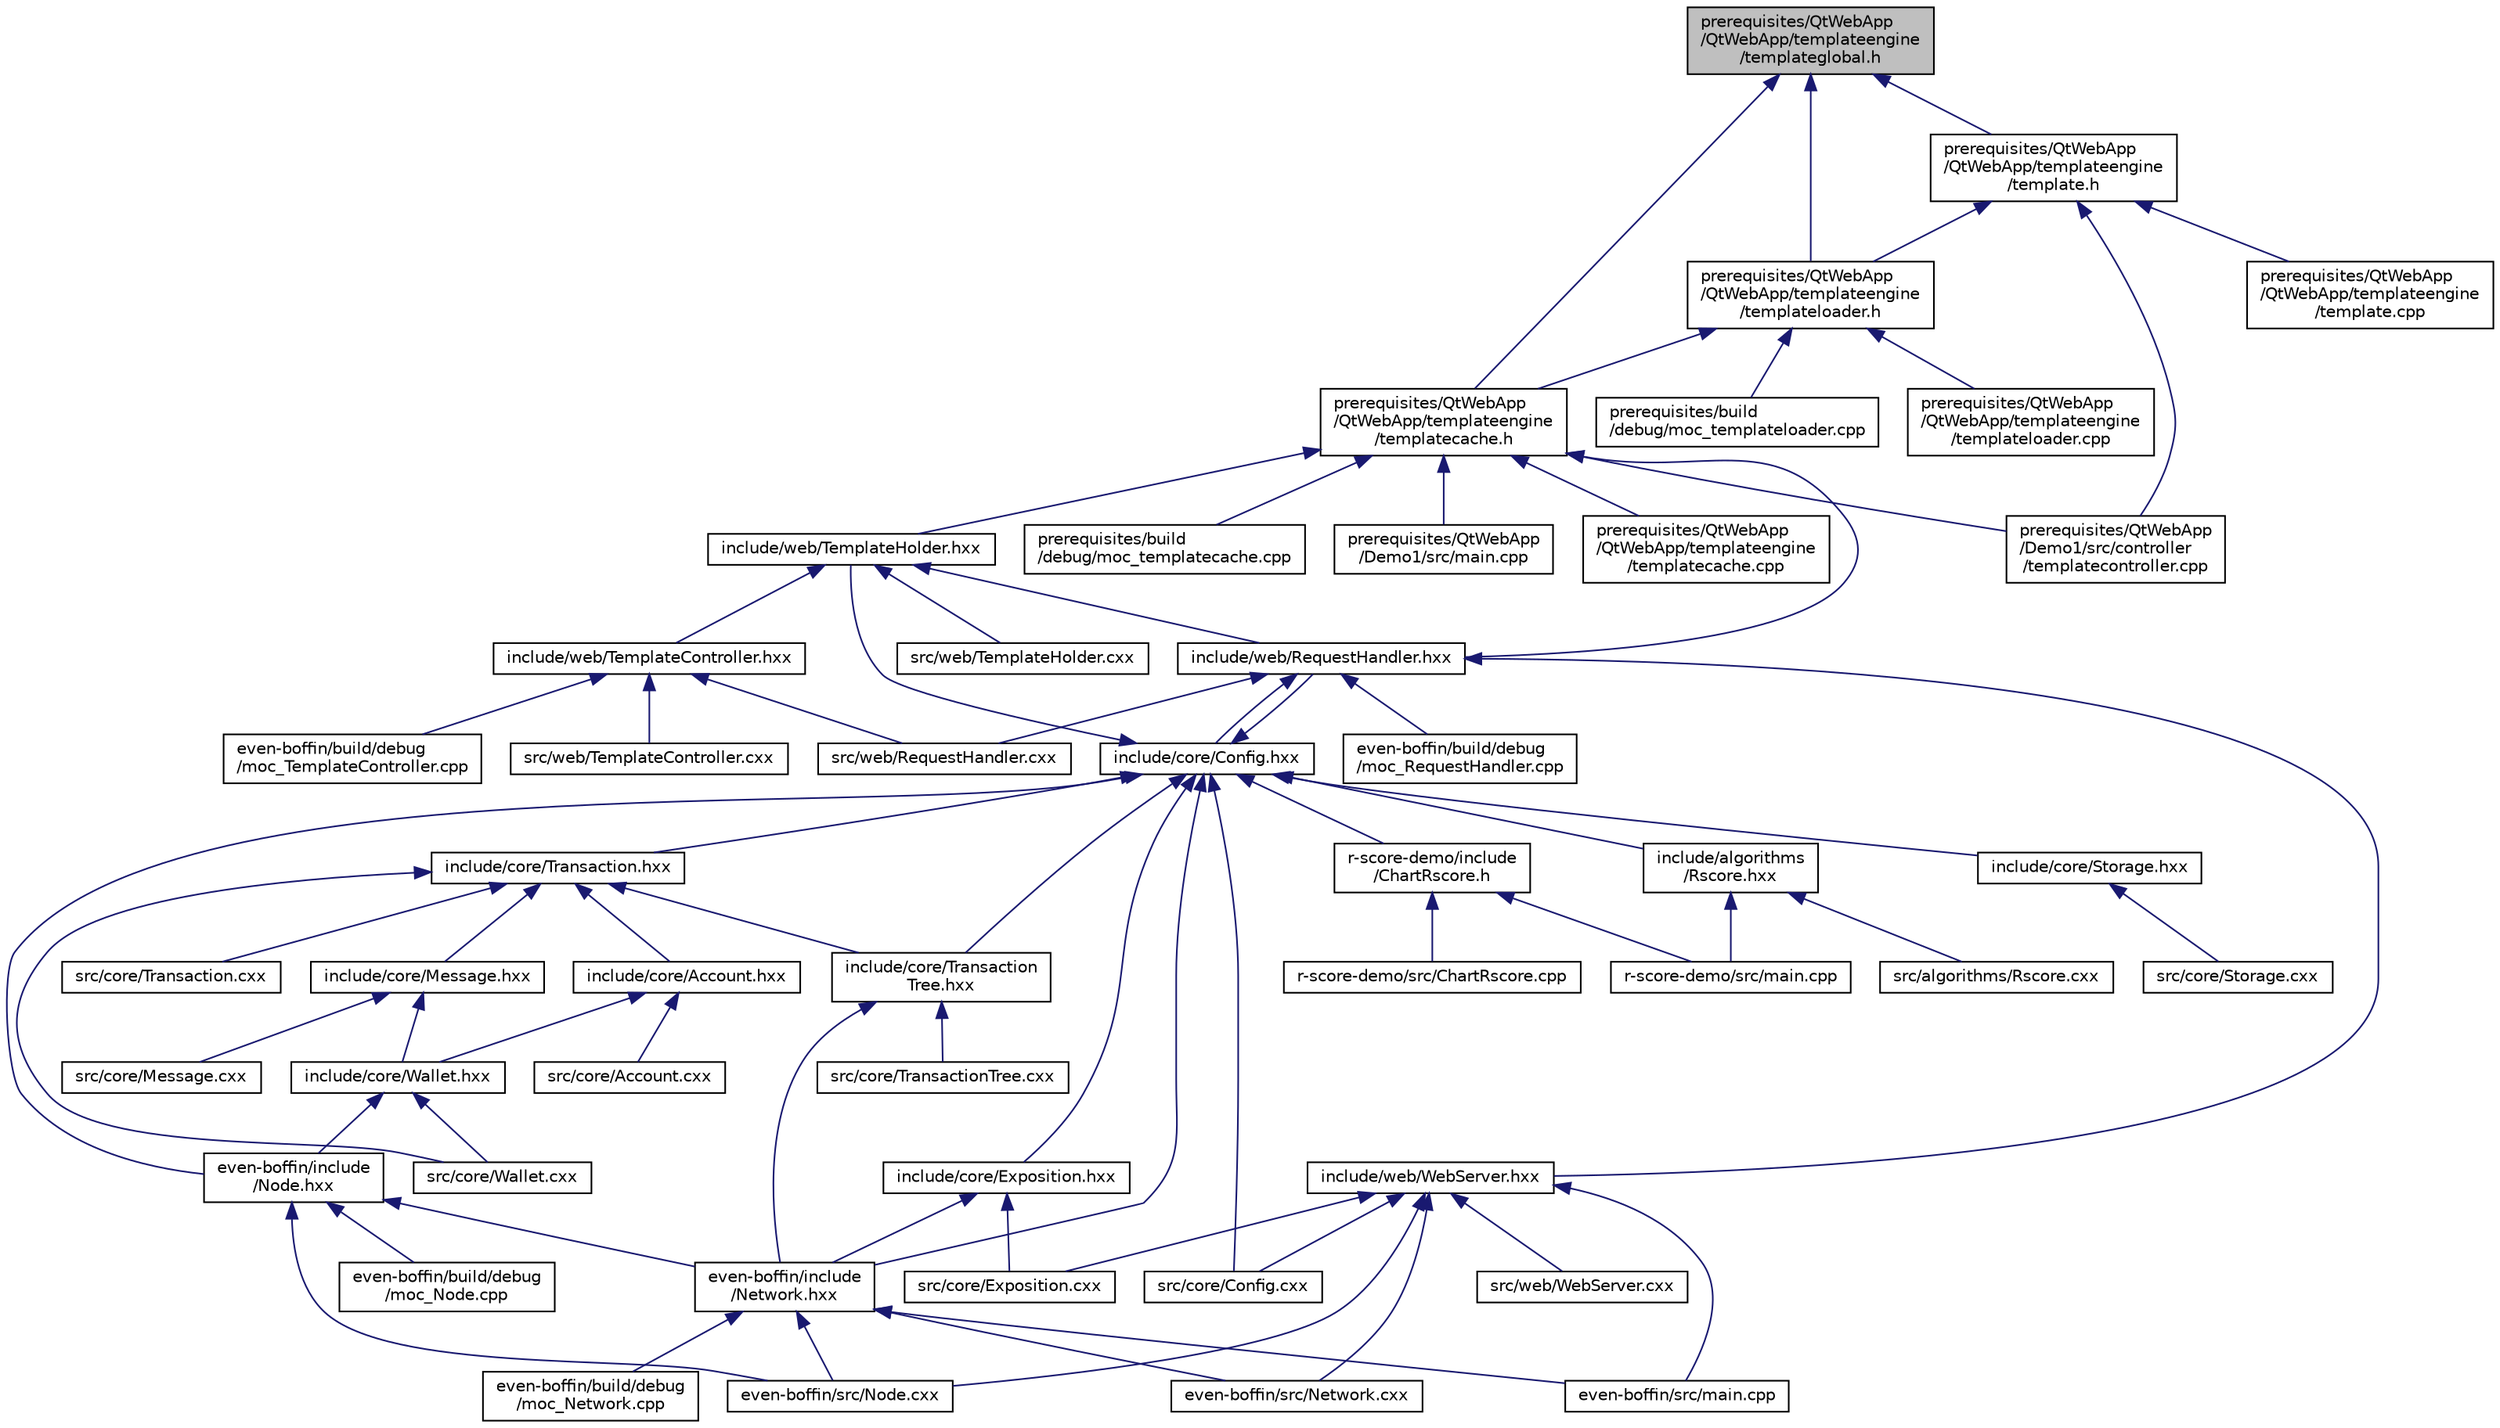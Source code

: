 digraph "prerequisites/QtWebApp/QtWebApp/templateengine/templateglobal.h"
{
  edge [fontname="Helvetica",fontsize="10",labelfontname="Helvetica",labelfontsize="10"];
  node [fontname="Helvetica",fontsize="10",shape=record];
  Node2 [label="prerequisites/QtWebApp\l/QtWebApp/templateengine\l/templateglobal.h",height=0.2,width=0.4,color="black", fillcolor="grey75", style="filled", fontcolor="black"];
  Node2 -> Node3 [dir="back",color="midnightblue",fontsize="10",style="solid"];
  Node3 [label="prerequisites/QtWebApp\l/QtWebApp/templateengine\l/templatecache.h",height=0.2,width=0.4,color="black", fillcolor="white", style="filled",URL="$templatecache_8h_source.html"];
  Node3 -> Node4 [dir="back",color="midnightblue",fontsize="10",style="solid"];
  Node4 [label="include/web/TemplateHolder.hxx",height=0.2,width=0.4,color="black", fillcolor="white", style="filled",URL="$_template_holder_8hxx.html"];
  Node4 -> Node5 [dir="back",color="midnightblue",fontsize="10",style="solid"];
  Node5 [label="include/web/RequestHandler.hxx",height=0.2,width=0.4,color="black", fillcolor="white", style="filled",URL="$_request_handler_8hxx_source.html"];
  Node5 -> Node6 [dir="back",color="midnightblue",fontsize="10",style="solid"];
  Node6 [label="even-boffin/build/debug\l/moc_RequestHandler.cpp",height=0.2,width=0.4,color="black", fillcolor="white", style="filled",URL="$moc___request_handler_8cpp_source.html"];
  Node5 -> Node7 [dir="back",color="midnightblue",fontsize="10",style="solid"];
  Node7 [label="include/core/Config.hxx",height=0.2,width=0.4,color="black", fillcolor="white", style="filled",URL="$_config_8hxx.html"];
  Node7 -> Node8 [dir="back",color="midnightblue",fontsize="10",style="solid"];
  Node8 [label="even-boffin/include\l/Network.hxx",height=0.2,width=0.4,color="black", fillcolor="white", style="filled",URL="$_network_8hxx.html"];
  Node8 -> Node9 [dir="back",color="midnightblue",fontsize="10",style="solid"];
  Node9 [label="even-boffin/build/debug\l/moc_Network.cpp",height=0.2,width=0.4,color="black", fillcolor="white", style="filled",URL="$moc___network_8cpp_source.html"];
  Node8 -> Node10 [dir="back",color="midnightblue",fontsize="10",style="solid"];
  Node10 [label="even-boffin/src/main.cpp",height=0.2,width=0.4,color="black", fillcolor="white", style="filled",URL="$even-boffin_2src_2main_8cpp_source.html"];
  Node8 -> Node11 [dir="back",color="midnightblue",fontsize="10",style="solid"];
  Node11 [label="even-boffin/src/Network.cxx",height=0.2,width=0.4,color="black", fillcolor="white", style="filled",URL="$_network_8cxx.html"];
  Node8 -> Node12 [dir="back",color="midnightblue",fontsize="10",style="solid"];
  Node12 [label="even-boffin/src/Node.cxx",height=0.2,width=0.4,color="black", fillcolor="white", style="filled",URL="$_node_8cxx.html"];
  Node7 -> Node13 [dir="back",color="midnightblue",fontsize="10",style="solid"];
  Node13 [label="even-boffin/include\l/Node.hxx",height=0.2,width=0.4,color="black", fillcolor="white", style="filled",URL="$_node_8hxx.html"];
  Node13 -> Node8 [dir="back",color="midnightblue",fontsize="10",style="solid"];
  Node13 -> Node14 [dir="back",color="midnightblue",fontsize="10",style="solid"];
  Node14 [label="even-boffin/build/debug\l/moc_Node.cpp",height=0.2,width=0.4,color="black", fillcolor="white", style="filled",URL="$moc___node_8cpp_source.html"];
  Node13 -> Node12 [dir="back",color="midnightblue",fontsize="10",style="solid"];
  Node7 -> Node5 [dir="back",color="midnightblue",fontsize="10",style="solid"];
  Node7 -> Node4 [dir="back",color="midnightblue",fontsize="10",style="solid"];
  Node7 -> Node15 [dir="back",color="midnightblue",fontsize="10",style="solid"];
  Node15 [label="include/algorithms\l/Rscore.hxx",height=0.2,width=0.4,color="black", fillcolor="white", style="filled",URL="$_rscore_8hxx.html",tooltip="Entity for count r-Score value from input parameters. "];
  Node15 -> Node16 [dir="back",color="midnightblue",fontsize="10",style="solid"];
  Node16 [label="r-score-demo/src/main.cpp",height=0.2,width=0.4,color="black", fillcolor="white", style="filled",URL="$r-score-demo_2src_2main_8cpp_source.html"];
  Node15 -> Node17 [dir="back",color="midnightblue",fontsize="10",style="solid"];
  Node17 [label="src/algorithms/Rscore.cxx",height=0.2,width=0.4,color="black", fillcolor="white", style="filled",URL="$_rscore_8cxx.html",tooltip="Entity for count r-Score value from input parameters. "];
  Node7 -> Node18 [dir="back",color="midnightblue",fontsize="10",style="solid"];
  Node18 [label="include/core/Transaction.hxx",height=0.2,width=0.4,color="black", fillcolor="white", style="filled",URL="$_transaction_8hxx.html"];
  Node18 -> Node19 [dir="back",color="midnightblue",fontsize="10",style="solid"];
  Node19 [label="include/core/Account.hxx",height=0.2,width=0.4,color="black", fillcolor="white", style="filled",URL="$_account_8hxx.html"];
  Node19 -> Node20 [dir="back",color="midnightblue",fontsize="10",style="solid"];
  Node20 [label="include/core/Wallet.hxx",height=0.2,width=0.4,color="black", fillcolor="white", style="filled",URL="$_wallet_8hxx.html"];
  Node20 -> Node13 [dir="back",color="midnightblue",fontsize="10",style="solid"];
  Node20 -> Node21 [dir="back",color="midnightblue",fontsize="10",style="solid"];
  Node21 [label="src/core/Wallet.cxx",height=0.2,width=0.4,color="black", fillcolor="white", style="filled",URL="$_wallet_8cxx.html"];
  Node19 -> Node22 [dir="back",color="midnightblue",fontsize="10",style="solid"];
  Node22 [label="src/core/Account.cxx",height=0.2,width=0.4,color="black", fillcolor="white", style="filled",URL="$_account_8cxx.html"];
  Node18 -> Node23 [dir="back",color="midnightblue",fontsize="10",style="solid"];
  Node23 [label="include/core/Message.hxx",height=0.2,width=0.4,color="black", fillcolor="white", style="filled",URL="$_message_8hxx.html"];
  Node23 -> Node20 [dir="back",color="midnightblue",fontsize="10",style="solid"];
  Node23 -> Node24 [dir="back",color="midnightblue",fontsize="10",style="solid"];
  Node24 [label="src/core/Message.cxx",height=0.2,width=0.4,color="black", fillcolor="white", style="filled",URL="$_message_8cxx.html"];
  Node18 -> Node25 [dir="back",color="midnightblue",fontsize="10",style="solid"];
  Node25 [label="include/core/Transaction\lTree.hxx",height=0.2,width=0.4,color="black", fillcolor="white", style="filled",URL="$_transaction_tree_8hxx.html"];
  Node25 -> Node8 [dir="back",color="midnightblue",fontsize="10",style="solid"];
  Node25 -> Node26 [dir="back",color="midnightblue",fontsize="10",style="solid"];
  Node26 [label="src/core/TransactionTree.cxx",height=0.2,width=0.4,color="black", fillcolor="white", style="filled",URL="$_transaction_tree_8cxx.html"];
  Node18 -> Node27 [dir="back",color="midnightblue",fontsize="10",style="solid"];
  Node27 [label="src/core/Transaction.cxx",height=0.2,width=0.4,color="black", fillcolor="white", style="filled",URL="$_transaction_8cxx.html"];
  Node18 -> Node21 [dir="back",color="midnightblue",fontsize="10",style="solid"];
  Node7 -> Node28 [dir="back",color="midnightblue",fontsize="10",style="solid"];
  Node28 [label="include/core/Exposition.hxx",height=0.2,width=0.4,color="black", fillcolor="white", style="filled",URL="$_exposition_8hxx.html"];
  Node28 -> Node8 [dir="back",color="midnightblue",fontsize="10",style="solid"];
  Node28 -> Node29 [dir="back",color="midnightblue",fontsize="10",style="solid"];
  Node29 [label="src/core/Exposition.cxx",height=0.2,width=0.4,color="black", fillcolor="white", style="filled",URL="$_exposition_8cxx.html"];
  Node7 -> Node30 [dir="back",color="midnightblue",fontsize="10",style="solid"];
  Node30 [label="include/core/Storage.hxx",height=0.2,width=0.4,color="black", fillcolor="white", style="filled",URL="$_storage_8hxx.html"];
  Node30 -> Node31 [dir="back",color="midnightblue",fontsize="10",style="solid"];
  Node31 [label="src/core/Storage.cxx",height=0.2,width=0.4,color="black", fillcolor="white", style="filled",URL="$_storage_8cxx.html"];
  Node7 -> Node25 [dir="back",color="midnightblue",fontsize="10",style="solid"];
  Node7 -> Node32 [dir="back",color="midnightblue",fontsize="10",style="solid"];
  Node32 [label="r-score-demo/include\l/ChartRscore.h",height=0.2,width=0.4,color="black", fillcolor="white", style="filled",URL="$_chart_rscore_8h.html",tooltip="Entity Algorithm r-Score counter. "];
  Node32 -> Node33 [dir="back",color="midnightblue",fontsize="10",style="solid"];
  Node33 [label="r-score-demo/src/ChartRscore.cpp",height=0.2,width=0.4,color="black", fillcolor="white", style="filled",URL="$_chart_rscore_8cpp_source.html"];
  Node32 -> Node16 [dir="back",color="midnightblue",fontsize="10",style="solid"];
  Node7 -> Node34 [dir="back",color="midnightblue",fontsize="10",style="solid"];
  Node34 [label="src/core/Config.cxx",height=0.2,width=0.4,color="black", fillcolor="white", style="filled",URL="$_config_8cxx.html"];
  Node5 -> Node35 [dir="back",color="midnightblue",fontsize="10",style="solid"];
  Node35 [label="include/web/WebServer.hxx",height=0.2,width=0.4,color="black", fillcolor="white", style="filled",URL="$_web_server_8hxx.html"];
  Node35 -> Node10 [dir="back",color="midnightblue",fontsize="10",style="solid"];
  Node35 -> Node11 [dir="back",color="midnightblue",fontsize="10",style="solid"];
  Node35 -> Node12 [dir="back",color="midnightblue",fontsize="10",style="solid"];
  Node35 -> Node34 [dir="back",color="midnightblue",fontsize="10",style="solid"];
  Node35 -> Node29 [dir="back",color="midnightblue",fontsize="10",style="solid"];
  Node35 -> Node36 [dir="back",color="midnightblue",fontsize="10",style="solid"];
  Node36 [label="src/web/WebServer.cxx",height=0.2,width=0.4,color="black", fillcolor="white", style="filled",URL="$_web_server_8cxx.html"];
  Node5 -> Node37 [dir="back",color="midnightblue",fontsize="10",style="solid"];
  Node37 [label="src/web/RequestHandler.cxx",height=0.2,width=0.4,color="black", fillcolor="white", style="filled",URL="$_request_handler_8cxx.html"];
  Node4 -> Node38 [dir="back",color="midnightblue",fontsize="10",style="solid"];
  Node38 [label="include/web/TemplateController.hxx",height=0.2,width=0.4,color="black", fillcolor="white", style="filled",URL="$_template_controller_8hxx.html"];
  Node38 -> Node39 [dir="back",color="midnightblue",fontsize="10",style="solid"];
  Node39 [label="even-boffin/build/debug\l/moc_TemplateController.cpp",height=0.2,width=0.4,color="black", fillcolor="white", style="filled",URL="$moc___template_controller_8cpp_source.html"];
  Node38 -> Node37 [dir="back",color="midnightblue",fontsize="10",style="solid"];
  Node38 -> Node40 [dir="back",color="midnightblue",fontsize="10",style="solid"];
  Node40 [label="src/web/TemplateController.cxx",height=0.2,width=0.4,color="black", fillcolor="white", style="filled",URL="$_template_controller_8cxx.html"];
  Node4 -> Node41 [dir="back",color="midnightblue",fontsize="10",style="solid"];
  Node41 [label="src/web/TemplateHolder.cxx",height=0.2,width=0.4,color="black", fillcolor="white", style="filled",URL="$_template_holder_8cxx.html"];
  Node3 -> Node5 [dir="back",color="midnightblue",fontsize="10",style="solid"];
  Node3 -> Node42 [dir="back",color="midnightblue",fontsize="10",style="solid"];
  Node42 [label="prerequisites/build\l/debug/moc_templatecache.cpp",height=0.2,width=0.4,color="black", fillcolor="white", style="filled",URL="$moc__templatecache_8cpp_source.html"];
  Node3 -> Node43 [dir="back",color="midnightblue",fontsize="10",style="solid"];
  Node43 [label="prerequisites/QtWebApp\l/Demo1/src/controller\l/templatecontroller.cpp",height=0.2,width=0.4,color="black", fillcolor="white", style="filled",URL="$templatecontroller_8cpp.html"];
  Node3 -> Node44 [dir="back",color="midnightblue",fontsize="10",style="solid"];
  Node44 [label="prerequisites/QtWebApp\l/Demo1/src/main.cpp",height=0.2,width=0.4,color="black", fillcolor="white", style="filled",URL="$prerequisites_2_qt_web_app_2_demo1_2src_2main_8cpp.html"];
  Node3 -> Node45 [dir="back",color="midnightblue",fontsize="10",style="solid"];
  Node45 [label="prerequisites/QtWebApp\l/QtWebApp/templateengine\l/templatecache.cpp",height=0.2,width=0.4,color="black", fillcolor="white", style="filled",URL="$templatecache_8cpp_source.html"];
  Node2 -> Node46 [dir="back",color="midnightblue",fontsize="10",style="solid"];
  Node46 [label="prerequisites/QtWebApp\l/QtWebApp/templateengine\l/templateloader.h",height=0.2,width=0.4,color="black", fillcolor="white", style="filled",URL="$templateloader_8h.html"];
  Node46 -> Node3 [dir="back",color="midnightblue",fontsize="10",style="solid"];
  Node46 -> Node47 [dir="back",color="midnightblue",fontsize="10",style="solid"];
  Node47 [label="prerequisites/build\l/debug/moc_templateloader.cpp",height=0.2,width=0.4,color="black", fillcolor="white", style="filled",URL="$moc__templateloader_8cpp_source.html"];
  Node46 -> Node48 [dir="back",color="midnightblue",fontsize="10",style="solid"];
  Node48 [label="prerequisites/QtWebApp\l/QtWebApp/templateengine\l/templateloader.cpp",height=0.2,width=0.4,color="black", fillcolor="white", style="filled",URL="$templateloader_8cpp.html"];
  Node2 -> Node49 [dir="back",color="midnightblue",fontsize="10",style="solid"];
  Node49 [label="prerequisites/QtWebApp\l/QtWebApp/templateengine\l/template.h",height=0.2,width=0.4,color="black", fillcolor="white", style="filled",URL="$template_8h.html"];
  Node49 -> Node46 [dir="back",color="midnightblue",fontsize="10",style="solid"];
  Node49 -> Node43 [dir="back",color="midnightblue",fontsize="10",style="solid"];
  Node49 -> Node50 [dir="back",color="midnightblue",fontsize="10",style="solid"];
  Node50 [label="prerequisites/QtWebApp\l/QtWebApp/templateengine\l/template.cpp",height=0.2,width=0.4,color="black", fillcolor="white", style="filled",URL="$template_8cpp.html"];
}
